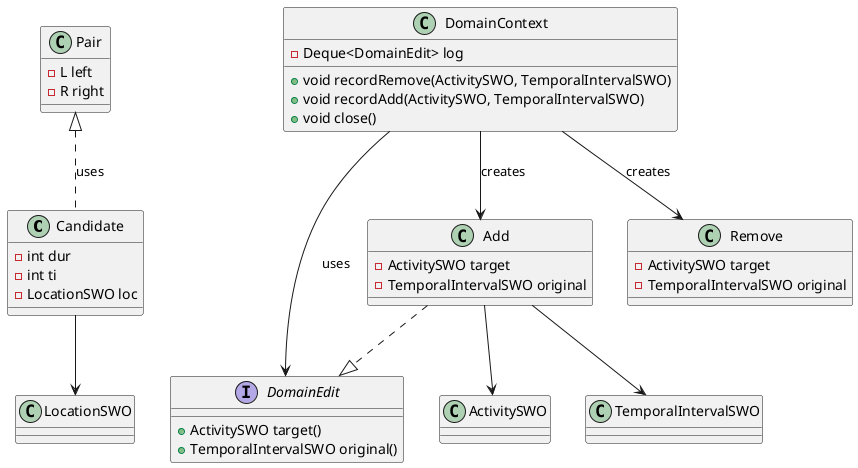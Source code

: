 @startuml

  ' --------- Candidate ---------
  class Candidate {
    - int dur
    - int ti
    - LocationSWO loc
  }

  ' --------- Pair ---------
  class Pair {
    - L left
    - R right
  }
  Pair <|.. Candidate : uses

  ' --------- DomainEdit Interface ---------
  interface DomainEdit {
    + ActivitySWO target()
    + TemporalIntervalSWO original()
  }

  ' --------- Add Record ---------
  class Add {
    - ActivitySWO target
    - TemporalIntervalSWO original
  }
  Add ..|> DomainEdit

  ' --------- Remove Record ---------
  class Remove {
    - ActivitySWO target
    - TemporalIntervalSWO original
  }
  Remove ..|> DomainEdit

  ' --------- DomainContext ---------
  class DomainContext {
    - Deque<DomainEdit> log
    + void recordRemove(ActivitySWO, TemporalIntervalSWO)
    + void recordAdd(ActivitySWO, TemporalIntervalSWO)
    + void close()
  }

  DomainContext --> DomainEdit : uses
  DomainContext --> Add : creates
  DomainContext --> Remove : creates
  Add --> ActivitySWO
  Add --> TemporalIntervalSWO
  Remove --> ActivitySWO
  Remove --> TemporalIntervalSWO
  Candidate --> LocationSWO
}

@enduml